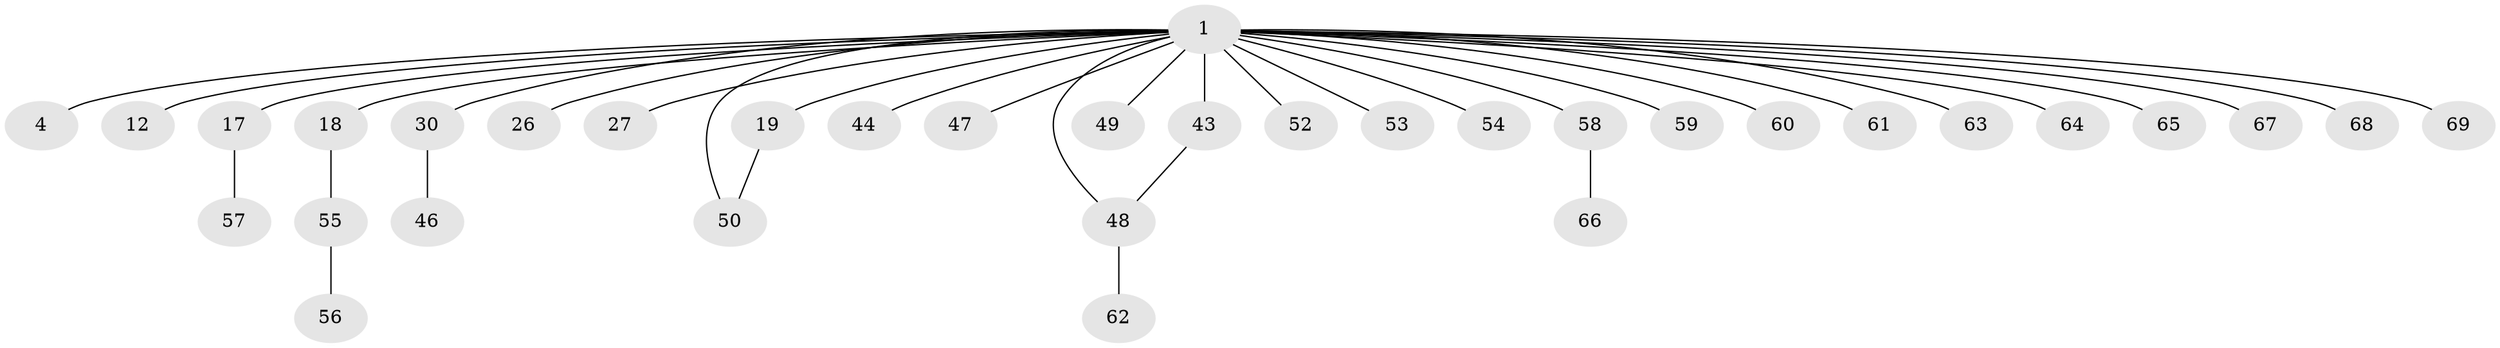 // original degree distribution, {23: 0.014492753623188406, 1: 0.5507246376811594, 6: 0.028985507246376812, 2: 0.2463768115942029, 3: 0.08695652173913043, 20: 0.014492753623188406, 4: 0.043478260869565216, 5: 0.014492753623188406}
// Generated by graph-tools (version 1.1) at 2025/14/03/09/25 04:14:34]
// undirected, 34 vertices, 35 edges
graph export_dot {
graph [start="1"]
  node [color=gray90,style=filled];
  1 [super="+21+3+6+2+51+32+8+9+24+20+36+34+10+7+5+31"];
  4;
  12;
  17;
  18;
  19;
  26;
  27;
  30 [super="+45"];
  43;
  44;
  46;
  47;
  48;
  49;
  50;
  52;
  53;
  54;
  55;
  56;
  57;
  58;
  59;
  60;
  61;
  62;
  63;
  64;
  65;
  66;
  67;
  68;
  69;
  1 -- 4 [weight=2];
  1 -- 47 [weight=2];
  1 -- 48;
  1 -- 53;
  1 -- 58 [weight=2];
  1 -- 30 [weight=2];
  1 -- 17;
  1 -- 50;
  1 -- 19;
  1 -- 60 [weight=2];
  1 -- 18;
  1 -- 64;
  1 -- 65;
  1 -- 67;
  1 -- 68;
  1 -- 12;
  1 -- 26;
  1 -- 27;
  1 -- 43;
  1 -- 44;
  1 -- 49;
  1 -- 54 [weight=2];
  1 -- 59;
  1 -- 63;
  1 -- 61;
  1 -- 69;
  1 -- 52;
  17 -- 57;
  18 -- 55;
  19 -- 50;
  30 -- 46;
  43 -- 48;
  48 -- 62;
  55 -- 56;
  58 -- 66;
}
